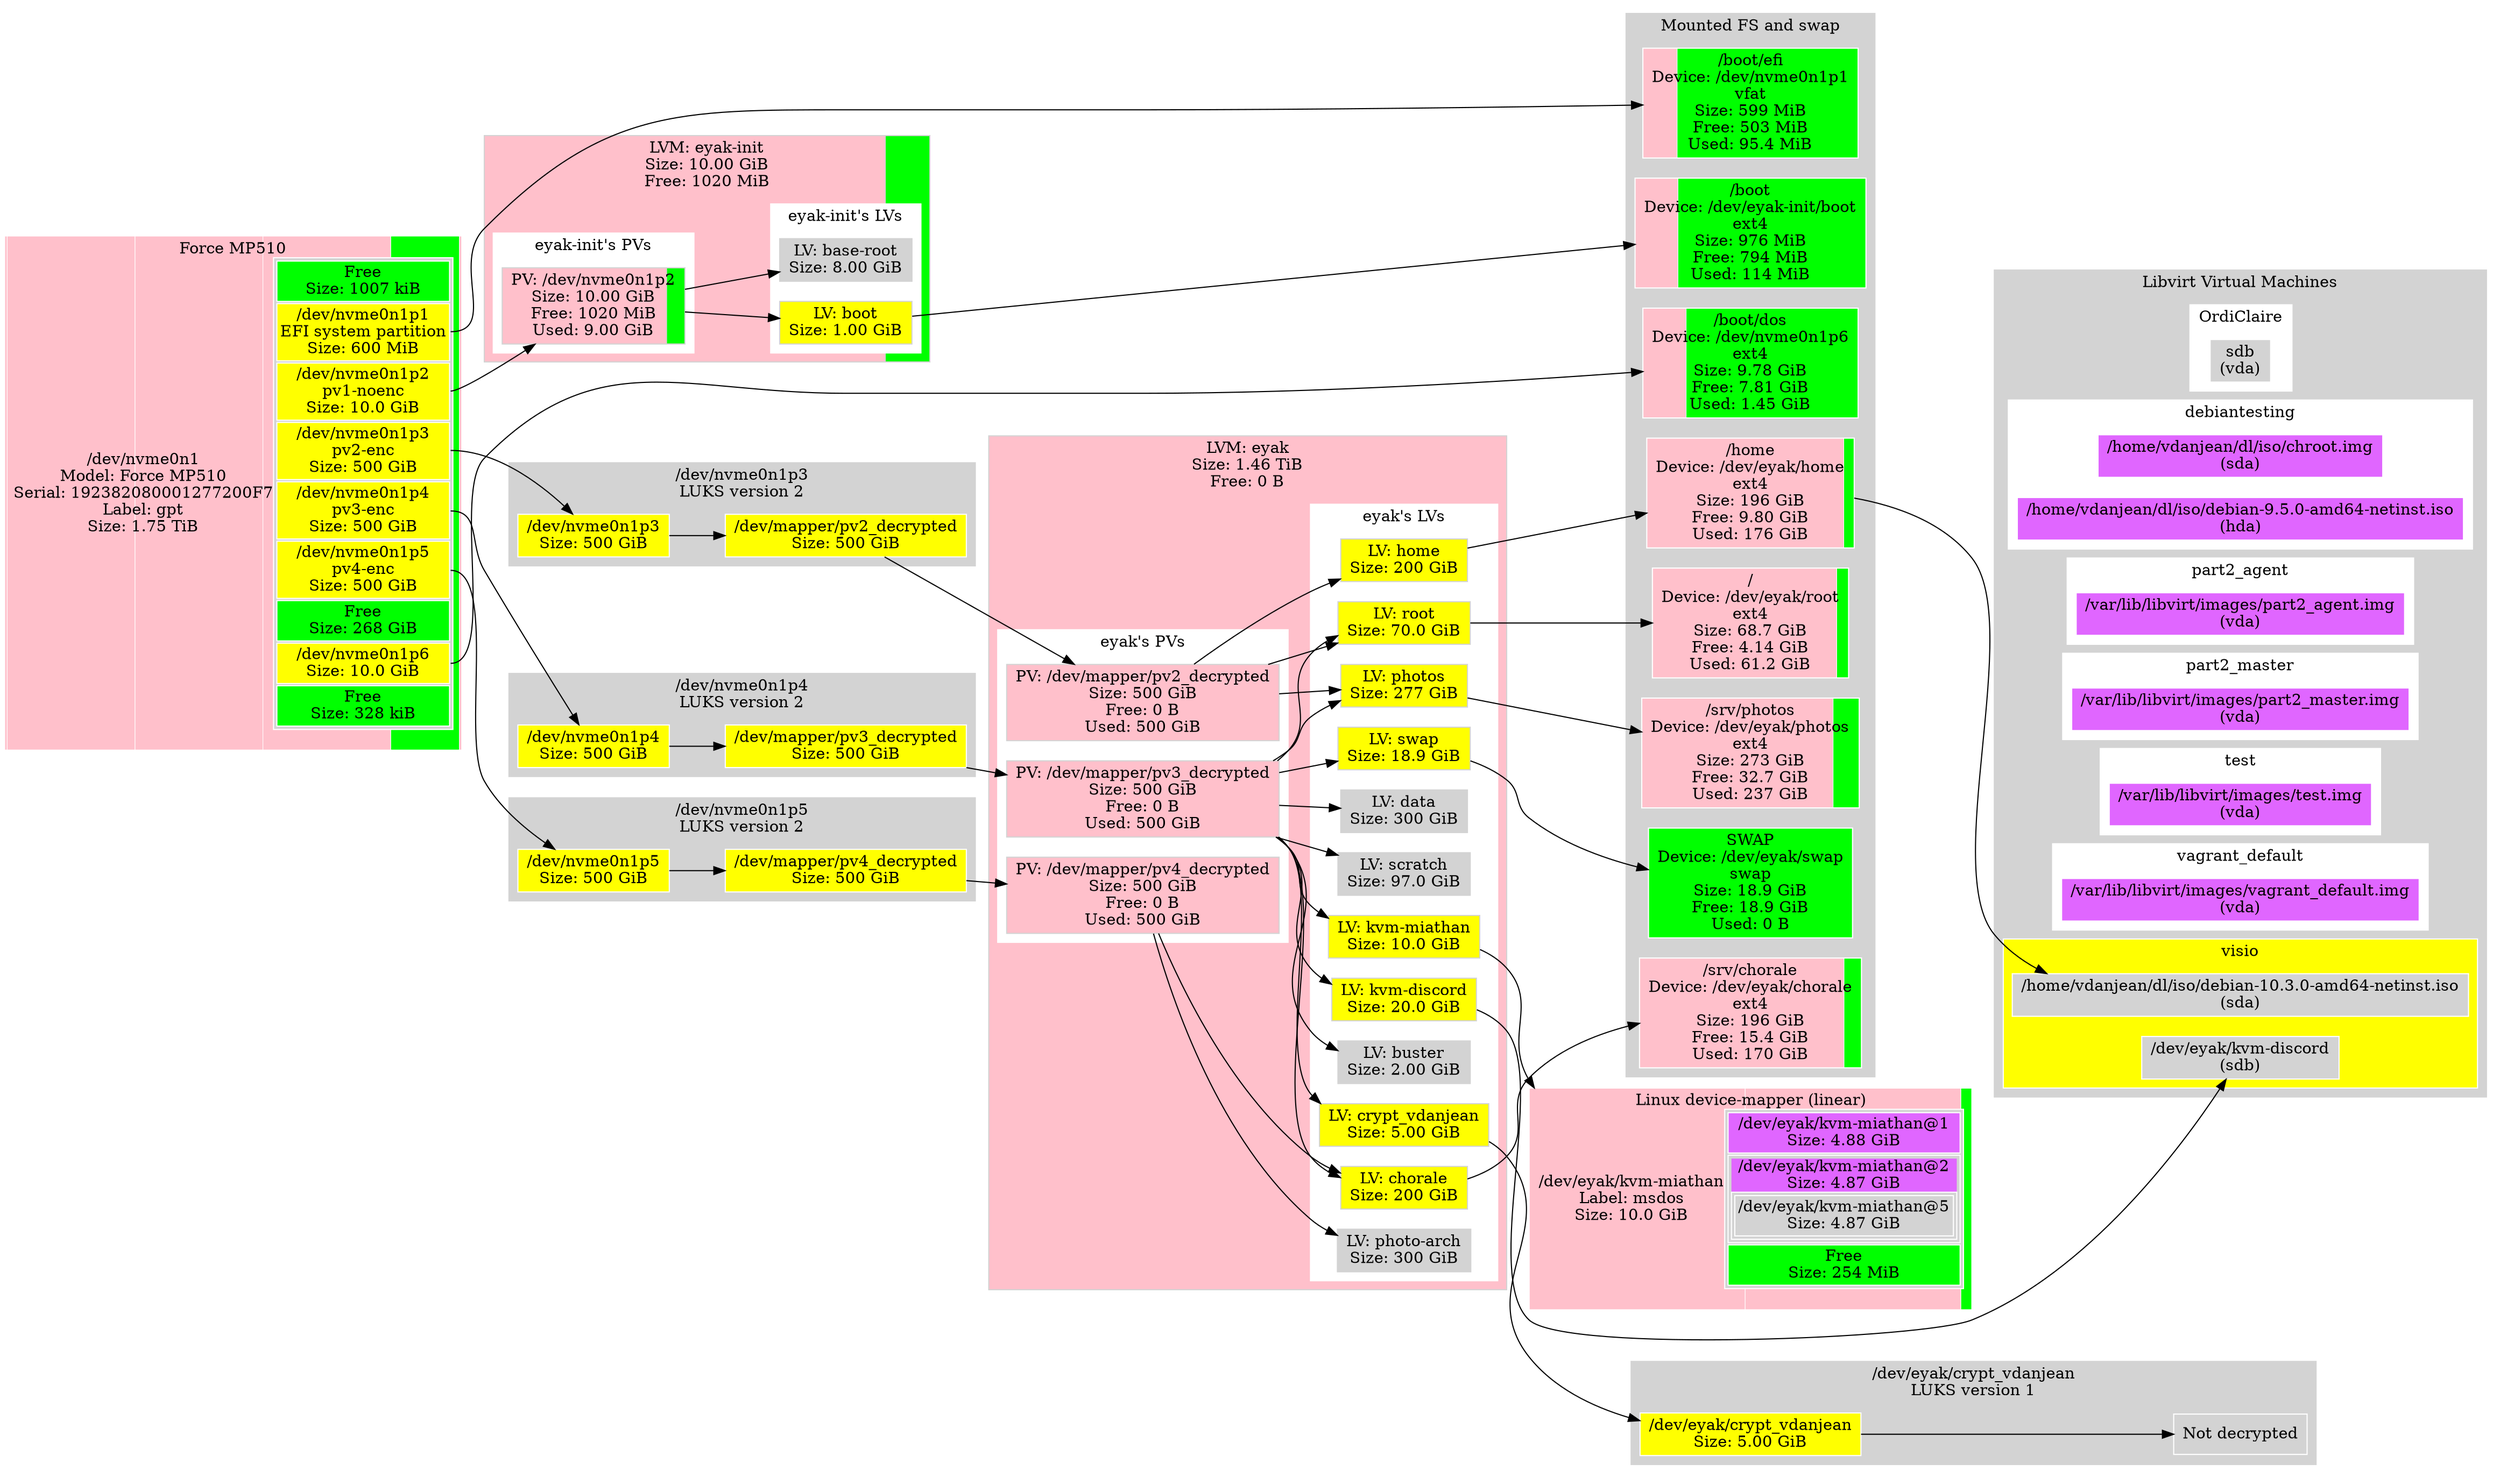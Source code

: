 digraph "machine"{
	rankdir=LR;
	{ "@Part: dm-8" [
		label=<<TABLE BORDER="0" CELLPADDING="0" CELLSPACING="0">
				<TR> <TD COLSPAN="2">Linux device-mapper (linear)</TD> </TR><TR><TD >/dev/eyak/kvm-miathan<BR/>Label: msdos<BR/>Size: 10.0 GiB</TD>    <TD BGCOLOR="lightgrey">
				<TABLE >
					<TR>
						<TD PORT="1" BGCOLOR="mediumorchid1">
						/dev/eyak/kvm-miathan@1<BR/>Size: 4.88 GiB
						</TD>
					</TR>
					<TR>
						<TD>
							<TABLE BORDER="0" CELLPADDING="0" CELLSPACING="0"><TR>
							<TD PORT="2" BGCOLOR="mediumorchid1">
							/dev/eyak/kvm-miathan@2<BR/>Size: 4.87 GiB
							</TD></TR><TR><TD>
							<TABLE >
								<TR>
									<TD PORT="5" BGCOLOR="lightgrey">
									/dev/eyak/kvm-miathan@5<BR/>Size: 4.87 GiB
									</TD>
								</TR>
							</TABLE>
							</TD></TR></TABLE>
						</TD>
					</TR>
					<TR>
						<TD bgcolor="green">
						Free<BR/>Size: 254 MiB
						</TD>
					</TR>
				</TABLE>
				</TD> </TR><TR> <TD COLSPAN="2"> </TD> </TR>
			</TABLE>
		>;
		// Style node
		color=white;
		fillcolor=lightgrey;
		shape="rectangle";
		style=striped;
		fillcolor="pink;0.487964:pink;0.487198:green;0.024832";
	]; }
	{ "@Part: nvme0n1" [
		label=<<TABLE BORDER="0" CELLPADDING="0" CELLSPACING="0">
				<TR> <TD COLSPAN="2">Force MP510</TD> </TR><TR><TD >/dev/nvme0n1<BR/>Model: Force MP510<BR/>Serial: 192382080001277200F7<BR/>Label: gpt<BR/>Size: 1.75 TiB</TD>    <TD BGCOLOR="lightgrey">
				<TABLE >
					<TR>
						<TD bgcolor="green">
						Free<BR/>Size: 1007 kiB
						</TD>
					</TR>
					<TR>
						<TD PORT="1" BGCOLOR="yellow">
						/dev/nvme0n1p1<BR/>EFI system partition<BR/>Size: 600 MiB
						</TD>
					</TR>
					<TR>
						<TD PORT="2" BGCOLOR="yellow">
						/dev/nvme0n1p2<BR/>pv1-noenc<BR/>Size: 10.0 GiB
						</TD>
					</TR>
					<TR>
						<TD PORT="3" BGCOLOR="yellow">
						/dev/nvme0n1p3<BR/>pv2-enc<BR/>Size: 500 GiB
						</TD>
					</TR>
					<TR>
						<TD PORT="4" BGCOLOR="yellow">
						/dev/nvme0n1p4<BR/>pv3-enc<BR/>Size: 500 GiB
						</TD>
					</TR>
					<TR>
						<TD PORT="5" BGCOLOR="yellow">
						/dev/nvme0n1p5<BR/>pv4-enc<BR/>Size: 500 GiB
						</TD>
					</TR>
					<TR>
						<TD bgcolor="green">
						Free<BR/>Size: 268 GiB
						</TD>
					</TR>
					<TR>
						<TD PORT="6" BGCOLOR="yellow">
						/dev/nvme0n1p6<BR/>Size: 10.0 GiB
						</TD>
					</TR>
					<TR>
						<TD bgcolor="green">
						Free<BR/>Size: 328 kiB
						</TD>
					</TR>
				</TABLE>
				</TD> </TR><TR> <TD COLSPAN="2"> </TD> </TR>
			</TABLE>
		>;
		// Style node
		color=white;
		fillcolor=lightgrey;
		shape="rectangle";
		style=striped;
		fillcolor="green;0.000001:pink;0.000328:pink;0.005591:pink;0.279564:pink;0.279564:pink;0.279564:green;0.149796:pink;0.005591:green;0.000000";
	]; }
	subgraph "cluster_eyak" {
		style=filled;
		color=lightgrey;
		fillcolor=lightgrey;
		node [style=filled,color=lightgrey,fillcolor=lightgrey,shape=rectangle];
		subgraph "cluster_eyak@PV" {
			color=white;
			fillcolor=white;
			{ "LVM@eyak@PV@dm-2" [
				label="PV: /dev/mapper/pv2_decrypted\nSize: 500 GiB\nFree: 0 B\nUsed: 500 GiB";
				style=striped;fillcolor="pink;1.000000.2:green"
			]; }
			{ "LVM@eyak@PV@dm-4" [
				label="PV: /dev/mapper/pv3_decrypted\nSize: 500 GiB\nFree: 0 B\nUsed: 500 GiB";
				style=striped;fillcolor="pink;1.000000.2:green"
			]; }
			{ "LVM@eyak@PV@dm-14" [
				label="PV: /dev/mapper/pv4_decrypted\nSize: 500 GiB\nFree: 0 B\nUsed: 500 GiB";
				style=striped;fillcolor="pink;1.000000.2:green"
			]; }
			label="eyak's PVs";
		}
		subgraph "cluster_eyak@LV" {
			color=white;
			fillcolor=white;
			{ "dm-12" [
				label="LV: buster\nSize: 2.00 GiB";
				fillcolor="lightgrey"
			]; }
			{ "dm-16" [
				label="LV: chorale\nSize: 200 GiB";
				fillcolor="yellow"
			]; }
			{ "dm-7" [
				label="LV: crypt_vdanjean\nSize: 5.00 GiB";
				fillcolor="yellow"
			]; }
			{ "dm-9" [
				label="LV: data\nSize: 300 GiB";
				fillcolor="lightgrey"
			]; }
			{ "dm-3" [
				label="LV: home\nSize: 200 GiB";
				fillcolor="yellow"
			]; }
			{ "dm-11" [
				label="LV: kvm-discord\nSize: 20.0 GiB";
				fillcolor="yellow"
			]; }
			{ "dm-8" [
				label="LV: kvm-miathan\nSize: 10.0 GiB";
				fillcolor="yellow"
			]; }
			{ "dm-15" [
				label="LV: photo-arch\nSize: 300 GiB";
				fillcolor="lightgrey"
			]; }
			{ "dm-6" [
				label="LV: photos\nSize: 277 GiB";
				fillcolor="yellow"
			]; }
			{ "dm-5" [
				label="LV: root\nSize: 70.0 GiB";
				fillcolor="yellow"
			]; }
			{ "dm-10" [
				label="LV: scratch\nSize: 97.0 GiB";
				fillcolor="lightgrey"
			]; }
			{ "dm-13" [
				label="LV: swap\nSize: 18.9 GiB";
				fillcolor="yellow"
			]; }
			label="eyak's LVs";
		}
		label="LVM: eyak\nSize: 1.46 TiB\nFree: 0 B";
		style=striped;fillcolor="pink;1.000000.2:green"
	}
	subgraph "cluster_eyak-init" {
		style=filled;
		color=lightgrey;
		fillcolor=lightgrey;
		node [style=filled,color=lightgrey,fillcolor=lightgrey,shape=rectangle];
		subgraph "cluster_eyak-init@PV" {
			color=white;
			fillcolor=white;
			{ "LVM@eyak-init@PV@nvme0n1p2" [
				label="PV: /dev/nvme0n1p2\nSize: 10.00 GiB\nFree: 1020 MiB\nUsed: 9.00 GiB";
				style=striped;fillcolor="pink;0.900352.2:green"
			]; }
			label="eyak-init's PVs";
		}
		subgraph "cluster_eyak-init@LV" {
			color=white;
			fillcolor=white;
			{ "dm-1" [
				label="LV: base-root\nSize: 8.00 GiB";
				fillcolor="lightgrey"
			]; }
			{ "dm-0" [
				label="LV: boot\nSize: 1.00 GiB";
				fillcolor="yellow"
			]; }
			label="eyak-init's LVs";
		}
		label="LVM: eyak-init\nSize: 10.00 GiB\nFree: 1020 MiB";
		style=striped;fillcolor="pink;0.900352.2:green"
	}
	subgraph "cluster_@LUKS@dm-7" {
		style=filled;
		color=lightgrey;
		fillcolor=lightgrey;
		node [style=filled,color=white,fillcolor=lightgrey,shape=rectangle];
		{ "@LUKS@dm-7@dm-7" [
			label="/dev/eyak/crypt_vdanjean\nSize: 5.00 GiB";
			fillcolor="yellow"
		]; }
		{ "@LUKS@dm-7@@" [
			label="Not decrypted";
		]; }
		label="/dev/eyak/crypt_vdanjean\nLUKS version 1";
	}
	subgraph "cluster_@LUKS@nvme0n1p3" {
		style=filled;
		color=lightgrey;
		fillcolor=lightgrey;
		node [style=filled,color=white,fillcolor=lightgrey,shape=rectangle];
		{ "@LUKS@nvme0n1p3@nvme0n1p3" [
			label="/dev/nvme0n1p3\nSize: 500 GiB";
			fillcolor="yellow"
		]; }
		{ "dm-2" [
			label="/dev/mapper/pv2_decrypted\nSize: 500 GiB";
			fillcolor="yellow"
		]; }
		label="/dev/nvme0n1p3\nLUKS version 2";
	}
	subgraph "cluster_@LUKS@nvme0n1p4" {
		style=filled;
		color=lightgrey;
		fillcolor=lightgrey;
		node [style=filled,color=white,fillcolor=lightgrey,shape=rectangle];
		{ "@LUKS@nvme0n1p4@nvme0n1p4" [
			label="/dev/nvme0n1p4\nSize: 500 GiB";
			fillcolor="yellow"
		]; }
		{ "dm-4" [
			label="/dev/mapper/pv3_decrypted\nSize: 500 GiB";
			fillcolor="yellow"
		]; }
		label="/dev/nvme0n1p4\nLUKS version 2";
	}
	subgraph "cluster_@LUKS@nvme0n1p5" {
		style=filled;
		color=lightgrey;
		fillcolor=lightgrey;
		node [style=filled,color=white,fillcolor=lightgrey,shape=rectangle];
		{ "@LUKS@nvme0n1p5@nvme0n1p5" [
			label="/dev/nvme0n1p5\nSize: 500 GiB";
			fillcolor="yellow"
		]; }
		{ "dm-14" [
			label="/dev/mapper/pv4_decrypted\nSize: 500 GiB";
			fillcolor="yellow"
		]; }
		label="/dev/nvme0n1p5\nLUKS version 2";
	}
	subgraph "cluster_@FS" {
		style=filled;
		color=lightgrey;
		fillcolor=lightgrey;
		node [style=filled,color=white,fillcolor=lightgrey,shape=rectangle];
		{ "@FS@SWAP" [
			label="SWAP\nDevice: /dev/eyak/swap\nswap\nSize: 18.9 GiB\nFree: 18.9 GiB\nUsed: 0 B";
			style=striped;fillcolor="green"
		]; }
		{ "@FS@/boot" [
			label="/boot\nDevice: /dev/eyak-init/boot\next4\nSize: 976 MiB\nFree: 794 MiB\nUsed: 114 MiB";
			style=striped;fillcolor="pink;0.185962.2:green"
		]; }
		{ "@FS@/srv/chorale" [
			label="/srv/chorale\nDevice: /dev/eyak/chorale\next4\nSize: 196 GiB\nFree: 15.4 GiB\nUsed: 170 GiB";
			style=striped;fillcolor="pink;0.921532.2:green"
		]; }
		{ "@FS@/home" [
			label="/home\nDevice: /dev/eyak/home\next4\nSize: 196 GiB\nFree: 9.80 GiB\nUsed: 176 GiB";
			style=striped;fillcolor="pink;0.949954.2:green"
		]; }
		{ "@FS@/srv/photos" [
			label="/srv/photos\nDevice: /dev/eyak/photos\next4\nSize: 273 GiB\nFree: 32.7 GiB\nUsed: 237 GiB";
			style=striped;fillcolor="pink;0.880000.2:green"
		]; }
		{ "@FS@/" [
			label="/\nDevice: /dev/eyak/root\next4\nSize: 68.7 GiB\nFree: 4.14 GiB\nUsed: 61.2 GiB";
			style=striped;fillcolor="pink;0.939638.2:green"
		]; }
		{ "@FS@/boot/efi" [
			label="/boot/efi\nDevice: /dev/nvme0n1p1\nvfat\nSize: 599 MiB\nFree: 503 MiB\nUsed: 95.4 MiB";
			style=striped;fillcolor="pink;0.159398.2:green"
		]; }
		{ "@FS@/boot/dos" [
			label="/boot/dos\nDevice: /dev/nvme0n1p6\next4\nSize: 9.78 GiB\nFree: 7.81 GiB\nUsed: 1.45 GiB";
			style=striped;fillcolor="pink;0.201017.2:green"
		]; }
		label="Mounted FS and swap";
	}
	subgraph "cluster_@libvirt" {
		style=filled;
		color=lightgrey;
		fillcolor=lightgrey;
		node [style=filled,color=white,fillcolor=lightgrey,shape=rectangle];
		subgraph "cluster_@libvirt@OrdiClaire" {
			color=white;
			fillcolor=white;
			{ "@libvirt@OrdiClaire@sdb" [
				label="sdb\n(vda)";
			]; }
			label="OrdiClaire";
		}
		subgraph "cluster_@libvirt@arm-aramis" {
			color=white;
			fillcolor=white;
			label="arm-aramis";
		}
		subgraph "cluster_@libvirt@debiantesting" {
			color=white;
			fillcolor=white;
			{ "@libvirt@debiantesting@/home/vdanjean/dl/iso/chroot.img" [
				label="/home/vdanjean/dl/iso/chroot.img\n(sda)";
				fillcolor=mediumorchid1
			]; }
			{ "@libvirt@debiantesting@/home/vdanjean/dl/iso/debian-9.5.0-amd64-netinst.iso" [
				label="/home/vdanjean/dl/iso/debian-9.5.0-amd64-netinst.iso\n(hda)";
				fillcolor=mediumorchid1
			]; }
			label="debiantesting";
		}
		subgraph "cluster_@libvirt@part2_agent" {
			color=white;
			fillcolor=white;
			{ "@libvirt@part2_agent@/var/lib/libvirt/images/part2_agent.img" [
				label="/var/lib/libvirt/images/part2_agent.img\n(vda)";
				fillcolor=mediumorchid1
			]; }
			label="part2_agent";
		}
		subgraph "cluster_@libvirt@part2_master" {
			color=white;
			fillcolor=white;
			{ "@libvirt@part2_master@/var/lib/libvirt/images/part2_master.img" [
				label="/var/lib/libvirt/images/part2_master.img\n(vda)";
				fillcolor=mediumorchid1
			]; }
			label="part2_master";
		}
		subgraph "cluster_@libvirt@test" {
			color=white;
			fillcolor=white;
			{ "@libvirt@test@/var/lib/libvirt/images/test.img" [
				label="/var/lib/libvirt/images/test.img\n(vda)";
				fillcolor=mediumorchid1
			]; }
			label="test";
		}
		subgraph "cluster_@libvirt@vagrant_default" {
			color=white;
			fillcolor=white;
			{ "@libvirt@vagrant_default@/var/lib/libvirt/images/vagrant_default.img" [
				label="/var/lib/libvirt/images/vagrant_default.img\n(vda)";
				fillcolor=mediumorchid1
			]; }
			label="vagrant_default";
		}
		subgraph "cluster_@libvirt@visio" {
			color=white;
			fillcolor=white;
			{ "@libvirt@visio@dm-11" [
				label="/dev/eyak/kvm-discord\n(sdb)";
			]; }
			{ "@libvirt@visio@/home/vdanjean/dl/iso/debian-10.3.0-amd64-netinst.iso" [
				label="/home/vdanjean/dl/iso/debian-10.3.0-amd64-netinst.iso\n(sda)";
			]; }
			label="visio";
			fillcolor=yellow
		}
		label="Libvirt Virtual Machines";
	}
	// Links from LVM VG: eyak
	"LVM@eyak@PV@dm-4" -> "dm-12"
	"LVM@eyak@PV@dm-14" -> "dm-16"
	"LVM@eyak@PV@dm-4" -> "dm-16"
	"LVM@eyak@PV@dm-4" -> "dm-7"
	"LVM@eyak@PV@dm-4" -> "dm-9"
	"LVM@eyak@PV@dm-2" -> "dm-3"
	"LVM@eyak@PV@dm-4" -> "dm-11"
	"LVM@eyak@PV@dm-4" -> "dm-8"
	"LVM@eyak@PV@dm-14" -> "dm-15"
	"LVM@eyak@PV@dm-2" -> "dm-6"
	"LVM@eyak@PV@dm-4" -> "dm-6"
	"LVM@eyak@PV@dm-2" -> "dm-5"
	"LVM@eyak@PV@dm-4" -> "dm-5"
	"LVM@eyak@PV@dm-4" -> "dm-10"
	"LVM@eyak@PV@dm-4" -> "dm-13"
	// Links from LVM VG: eyak-init
	"LVM@eyak-init@PV@nvme0n1p2" -> "dm-1"
	"LVM@eyak-init@PV@nvme0n1p2" -> "dm-0"
	// Links from LUKS: /dev/eyak/crypt_vdanjean
	"@LUKS@dm-7@dm-7" -> "@LUKS@dm-7@@"
	// Links from LUKS: /dev/nvme0n1p3
	"@LUKS@nvme0n1p3@nvme0n1p3" -> "dm-2"
	// Links from LUKS: /dev/nvme0n1p4
	"@LUKS@nvme0n1p4@nvme0n1p4" -> "dm-4"
	// Links from LUKS: /dev/nvme0n1p5
	"@LUKS@nvme0n1p5@nvme0n1p5" -> "dm-14"
	// Links for @Part: dm-8
	"dm-8" -> "@Part: dm-8"
	// Links for LVM@eyak@PV@dm-2
	"dm-2" -> "LVM@eyak@PV@dm-2"
	// Links for LVM@eyak@PV@dm-4
	"dm-4" -> "LVM@eyak@PV@dm-4"
	// Links for LVM@eyak@PV@dm-14
	"dm-14" -> "LVM@eyak@PV@dm-14"
	// Links for LVM@eyak-init@PV@nvme0n1p2
	"@Part: nvme0n1":"2" -> "LVM@eyak-init@PV@nvme0n1p2"
	// Links for @LUKS@dm-7@dm-7
	"dm-7" -> "@LUKS@dm-7@dm-7"
	// Links for @LUKS@nvme0n1p3@nvme0n1p3
	"@Part: nvme0n1":"3" -> "@LUKS@nvme0n1p3@nvme0n1p3"
	// Links for @LUKS@nvme0n1p4@nvme0n1p4
	"@Part: nvme0n1":"4" -> "@LUKS@nvme0n1p4@nvme0n1p4"
	// Links for @LUKS@nvme0n1p5@nvme0n1p5
	"@Part: nvme0n1":"5" -> "@LUKS@nvme0n1p5@nvme0n1p5"
	// Links for @FS@SWAP
	"dm-13" -> "@FS@SWAP"
	// Links for @FS@/boot
	"dm-0" -> "@FS@/boot"
	// Links for @FS@/srv/chorale
	"dm-16" -> "@FS@/srv/chorale"
	// Links for @FS@/home
	"dm-3" -> "@FS@/home"
	// Links for @FS@/srv/photos
	"dm-6" -> "@FS@/srv/photos"
	// Links for @FS@/
	"dm-5" -> "@FS@/"
	// Links for @FS@/boot/efi
	"@Part: nvme0n1":"1" -> "@FS@/boot/efi"
	// Links for @FS@/boot/dos
	"@Part: nvme0n1":"6" -> "@FS@/boot/dos"
	// Links for @libvirt@visio@dm-11
	"dm-11" -> "@libvirt@visio@dm-11"
	// Links for @libvirt@visio@/home/vdanjean/dl/iso/debian-10.3.0-amd64-netinst.iso
	"@FS@/home" -> "@libvirt@visio@/home/vdanjean/dl/iso/debian-10.3.0-amd64-netinst.iso"
}
